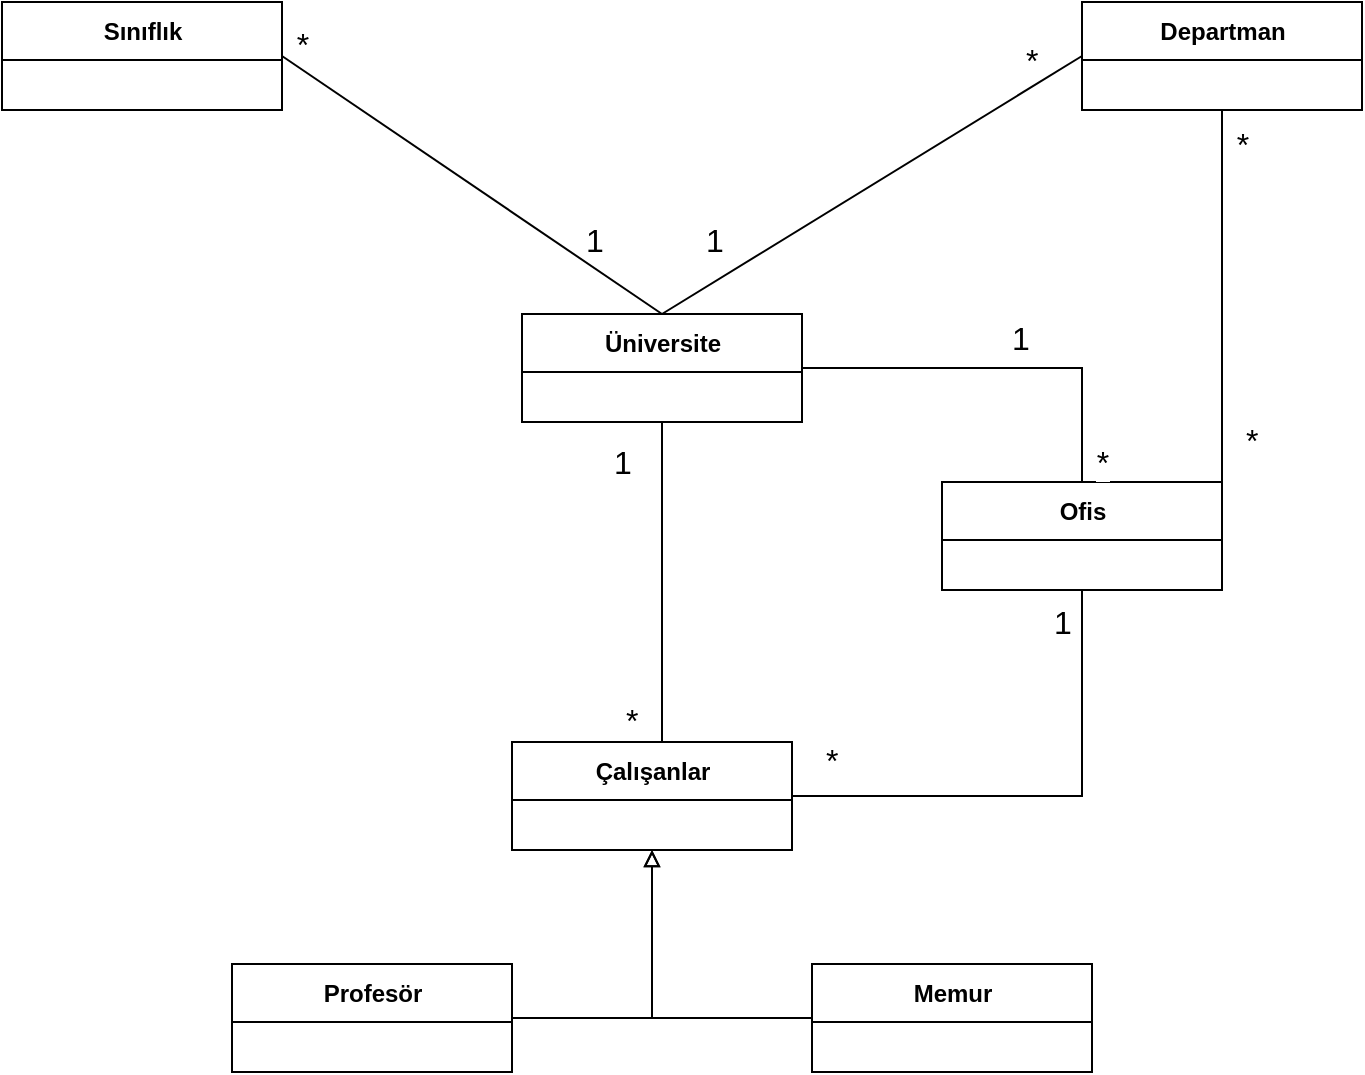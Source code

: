 <mxfile version="16.5.5" type="github"><diagram id="0ldn6Xo56QnP--ExgYZt" name="Page-1"><mxGraphModel dx="1038" dy="547" grid="1" gridSize="10" guides="1" tooltips="1" connect="1" arrows="1" fold="1" page="1" pageScale="1" pageWidth="827" pageHeight="1169" math="0" shadow="0"><root><mxCell id="0"/><mxCell id="1" parent="0"/><mxCell id="xie1MXOGvQKOGX-ytAos-14" value="" style="edgeStyle=orthogonalEdgeStyle;rounded=0;orthogonalLoop=1;jettySize=auto;html=1;endArrow=block;endFill=0;exitX=1;exitY=0.5;exitDx=0;exitDy=0;entryX=0.5;entryY=1;entryDx=0;entryDy=0;" edge="1" parent="1" source="xie1MXOGvQKOGX-ytAos-29" target="xie1MXOGvQKOGX-ytAos-9"><mxGeometry relative="1" as="geometry"><mxPoint x="345" y="530" as="sourcePoint"/><mxPoint x="505" y="530" as="targetPoint"/></mxGeometry></mxCell><mxCell id="xie1MXOGvQKOGX-ytAos-8" value="Üniversite" style="swimlane;fontStyle=1;align=center;verticalAlign=middle;childLayout=stackLayout;horizontal=1;startSize=29;horizontalStack=0;resizeParent=1;resizeParentMax=0;resizeLast=0;collapsible=0;marginBottom=0;html=1;" vertex="1" parent="1"><mxGeometry x="330" y="186" width="140" height="54" as="geometry"/></mxCell><mxCell id="xie1MXOGvQKOGX-ytAos-9" value="Çalışanlar" style="swimlane;fontStyle=1;align=center;verticalAlign=middle;childLayout=stackLayout;horizontal=1;startSize=29;horizontalStack=0;resizeParent=1;resizeParentMax=0;resizeLast=0;collapsible=0;marginBottom=0;html=1;" vertex="1" parent="1"><mxGeometry x="325" y="400" width="140" height="54" as="geometry"/></mxCell><mxCell id="xie1MXOGvQKOGX-ytAos-10" value="Sınıflık" style="swimlane;fontStyle=1;align=center;verticalAlign=middle;childLayout=stackLayout;horizontal=1;startSize=29;horizontalStack=0;resizeParent=1;resizeParentMax=0;resizeLast=0;collapsible=0;marginBottom=0;html=1;" vertex="1" parent="1"><mxGeometry x="70" y="30" width="140" height="54" as="geometry"/></mxCell><mxCell id="xie1MXOGvQKOGX-ytAos-11" value="Departman" style="swimlane;fontStyle=1;align=center;verticalAlign=middle;childLayout=stackLayout;horizontal=1;startSize=29;horizontalStack=0;resizeParent=1;resizeParentMax=0;resizeLast=0;collapsible=0;marginBottom=0;html=1;" vertex="1" parent="1"><mxGeometry x="610" y="30" width="140" height="54" as="geometry"/></mxCell><mxCell id="xie1MXOGvQKOGX-ytAos-12" value="Ofis" style="swimlane;fontStyle=1;align=center;verticalAlign=middle;childLayout=stackLayout;horizontal=1;startSize=29;horizontalStack=0;resizeParent=1;resizeParentMax=0;resizeLast=0;collapsible=0;marginBottom=0;html=1;" vertex="1" parent="1"><mxGeometry x="540" y="270" width="140" height="54" as="geometry"/></mxCell><mxCell id="xie1MXOGvQKOGX-ytAos-17" value="" style="endArrow=none;html=1;rounded=0;endFill=0;entryX=0.5;entryY=1;entryDx=0;entryDy=0;exitX=1;exitY=0.5;exitDx=0;exitDy=0;" edge="1" parent="1" source="xie1MXOGvQKOGX-ytAos-12" target="xie1MXOGvQKOGX-ytAos-11"><mxGeometry relative="1" as="geometry"><mxPoint x="520" y="310" as="sourcePoint"/><mxPoint x="600" y="320" as="targetPoint"/></mxGeometry></mxCell><mxCell id="xie1MXOGvQKOGX-ytAos-18" value="*" style="edgeLabel;resizable=0;html=1;align=center;verticalAlign=middle;fontSize=16;" connectable="0" vertex="1" parent="xie1MXOGvQKOGX-ytAos-17"><mxGeometry relative="1" as="geometry"><mxPoint x="10" y="-90" as="offset"/></mxGeometry></mxCell><mxCell id="xie1MXOGvQKOGX-ytAos-19" value="*" style="edgeLabel;resizable=0;html=1;align=left;verticalAlign=bottom;fontSize=16;" connectable="0" vertex="1" parent="xie1MXOGvQKOGX-ytAos-17"><mxGeometry x="-1" relative="1" as="geometry"><mxPoint x="10" y="-37" as="offset"/></mxGeometry></mxCell><mxCell id="xie1MXOGvQKOGX-ytAos-20" value="" style="endArrow=none;html=1;rounded=0;endFill=0;exitX=1;exitY=0.5;exitDx=0;exitDy=0;entryX=0.5;entryY=0;entryDx=0;entryDy=0;" edge="1" parent="1" source="xie1MXOGvQKOGX-ytAos-8" target="xie1MXOGvQKOGX-ytAos-12"><mxGeometry relative="1" as="geometry"><mxPoint x="420" y="252.5" as="sourcePoint"/><mxPoint x="420" y="290" as="targetPoint"/><Array as="points"><mxPoint x="610" y="213"/></Array></mxGeometry></mxCell><mxCell id="xie1MXOGvQKOGX-ytAos-21" value="1" style="edgeLabel;resizable=0;html=1;align=center;verticalAlign=middle;fontSize=16;" connectable="0" vertex="1" parent="xie1MXOGvQKOGX-ytAos-20"><mxGeometry relative="1" as="geometry"><mxPoint x="10" y="-15" as="offset"/></mxGeometry></mxCell><mxCell id="xie1MXOGvQKOGX-ytAos-22" value="1" style="edgeLabel;resizable=0;html=1;align=left;verticalAlign=bottom;fontSize=16;" connectable="0" vertex="1" parent="xie1MXOGvQKOGX-ytAos-20"><mxGeometry x="-1" relative="1" as="geometry"><mxPoint x="-50" y="-53" as="offset"/></mxGeometry></mxCell><mxCell id="xie1MXOGvQKOGX-ytAos-23" value="" style="endArrow=none;html=1;rounded=0;endFill=0;entryX=1;entryY=0.5;entryDx=0;entryDy=0;exitX=0.5;exitY=0;exitDx=0;exitDy=0;" edge="1" parent="1" source="xie1MXOGvQKOGX-ytAos-8" target="xie1MXOGvQKOGX-ytAos-10"><mxGeometry relative="1" as="geometry"><mxPoint x="400" y="240" as="sourcePoint"/><mxPoint x="410" y="300" as="targetPoint"/><Array as="points"/></mxGeometry></mxCell><mxCell id="xie1MXOGvQKOGX-ytAos-24" value="*" style="edgeLabel;resizable=0;html=1;align=center;verticalAlign=middle;fontSize=16;" connectable="0" vertex="1" parent="xie1MXOGvQKOGX-ytAos-23"><mxGeometry relative="1" as="geometry"><mxPoint x="-85" y="-71" as="offset"/></mxGeometry></mxCell><mxCell id="xie1MXOGvQKOGX-ytAos-25" value="*" style="edgeLabel;resizable=0;html=1;align=left;verticalAlign=bottom;fontSize=16;" connectable="0" vertex="1" parent="xie1MXOGvQKOGX-ytAos-23"><mxGeometry x="-1" relative="1" as="geometry"><mxPoint x="180" y="-116" as="offset"/></mxGeometry></mxCell><mxCell id="xie1MXOGvQKOGX-ytAos-26" value="" style="endArrow=none;html=1;rounded=0;endFill=0;exitX=0.5;exitY=1;exitDx=0;exitDy=0;entryX=1;entryY=0.5;entryDx=0;entryDy=0;" edge="1" parent="1" source="xie1MXOGvQKOGX-ytAos-12" target="xie1MXOGvQKOGX-ytAos-9"><mxGeometry relative="1" as="geometry"><mxPoint x="310" y="397" as="sourcePoint"/><mxPoint x="400" y="400" as="targetPoint"/><Array as="points"><mxPoint x="610" y="427"/></Array></mxGeometry></mxCell><mxCell id="xie1MXOGvQKOGX-ytAos-27" value="1" style="edgeLabel;resizable=0;html=1;align=center;verticalAlign=middle;fontSize=16;" connectable="0" vertex="1" parent="xie1MXOGvQKOGX-ytAos-26"><mxGeometry relative="1" as="geometry"><mxPoint x="11" y="-87" as="offset"/></mxGeometry></mxCell><mxCell id="xie1MXOGvQKOGX-ytAos-28" value="*" style="edgeLabel;resizable=0;html=1;align=left;verticalAlign=bottom;fontSize=16;" connectable="0" vertex="1" parent="xie1MXOGvQKOGX-ytAos-26"><mxGeometry x="-1" relative="1" as="geometry"><mxPoint x="-230" y="76" as="offset"/></mxGeometry></mxCell><mxCell id="xie1MXOGvQKOGX-ytAos-29" value="Profesör" style="swimlane;fontStyle=1;align=center;verticalAlign=middle;childLayout=stackLayout;horizontal=1;startSize=29;horizontalStack=0;resizeParent=1;resizeParentMax=0;resizeLast=0;collapsible=0;marginBottom=0;html=1;" vertex="1" parent="1"><mxGeometry x="185" y="511" width="140" height="54" as="geometry"/></mxCell><mxCell id="xie1MXOGvQKOGX-ytAos-30" value="Memur" style="swimlane;fontStyle=1;align=center;verticalAlign=middle;childLayout=stackLayout;horizontal=1;startSize=29;horizontalStack=0;resizeParent=1;resizeParentMax=0;resizeLast=0;collapsible=0;marginBottom=0;html=1;" vertex="1" parent="1"><mxGeometry x="475" y="511" width="140" height="54" as="geometry"/></mxCell><mxCell id="xie1MXOGvQKOGX-ytAos-31" value="" style="edgeStyle=orthogonalEdgeStyle;rounded=0;orthogonalLoop=1;jettySize=auto;html=1;endArrow=block;endFill=0;exitX=0;exitY=0.5;exitDx=0;exitDy=0;entryX=0.5;entryY=1;entryDx=0;entryDy=0;" edge="1" parent="1" source="xie1MXOGvQKOGX-ytAos-30" target="xie1MXOGvQKOGX-ytAos-9"><mxGeometry relative="1" as="geometry"><mxPoint x="335" y="548" as="sourcePoint"/><mxPoint x="405" y="464" as="targetPoint"/></mxGeometry></mxCell><mxCell id="xie1MXOGvQKOGX-ytAos-32" value="" style="endArrow=none;html=1;rounded=0;endFill=0;exitX=0.5;exitY=0;exitDx=0;exitDy=0;entryX=0;entryY=0.5;entryDx=0;entryDy=0;" edge="1" parent="1" source="xie1MXOGvQKOGX-ytAos-8" target="xie1MXOGvQKOGX-ytAos-11"><mxGeometry relative="1" as="geometry"><mxPoint x="400" y="240" as="sourcePoint"/><mxPoint x="610" y="320" as="targetPoint"/></mxGeometry></mxCell><mxCell id="xie1MXOGvQKOGX-ytAos-33" value="*" style="edgeLabel;resizable=0;html=1;align=center;verticalAlign=middle;fontSize=16;" connectable="0" vertex="1" parent="xie1MXOGvQKOGX-ytAos-32"><mxGeometry relative="1" as="geometry"><mxPoint x="115" y="138" as="offset"/></mxGeometry></mxCell><mxCell id="xie1MXOGvQKOGX-ytAos-34" value="1" style="edgeLabel;resizable=0;html=1;align=left;verticalAlign=bottom;fontSize=16;" connectable="0" vertex="1" parent="xie1MXOGvQKOGX-ytAos-32"><mxGeometry x="-1" relative="1" as="geometry"><mxPoint x="-40" y="-26" as="offset"/></mxGeometry></mxCell><mxCell id="xie1MXOGvQKOGX-ytAos-35" value="" style="endArrow=none;html=1;rounded=0;endFill=0;exitX=0.5;exitY=1;exitDx=0;exitDy=0;" edge="1" parent="1" source="xie1MXOGvQKOGX-ytAos-8"><mxGeometry relative="1" as="geometry"><mxPoint x="410" y="354" as="sourcePoint"/><mxPoint x="400" y="400" as="targetPoint"/><Array as="points"/></mxGeometry></mxCell><mxCell id="xie1MXOGvQKOGX-ytAos-36" value="1" style="edgeLabel;resizable=0;html=1;align=center;verticalAlign=middle;fontSize=16;" connectable="0" vertex="1" parent="xie1MXOGvQKOGX-ytAos-35"><mxGeometry relative="1" as="geometry"><mxPoint x="-20" y="-60" as="offset"/></mxGeometry></mxCell><mxCell id="xie1MXOGvQKOGX-ytAos-37" value="*" style="edgeLabel;resizable=0;html=1;align=left;verticalAlign=bottom;fontSize=16;" connectable="0" vertex="1" parent="xie1MXOGvQKOGX-ytAos-35"><mxGeometry x="-1" relative="1" as="geometry"><mxPoint x="80" y="180" as="offset"/></mxGeometry></mxCell></root></mxGraphModel></diagram></mxfile>